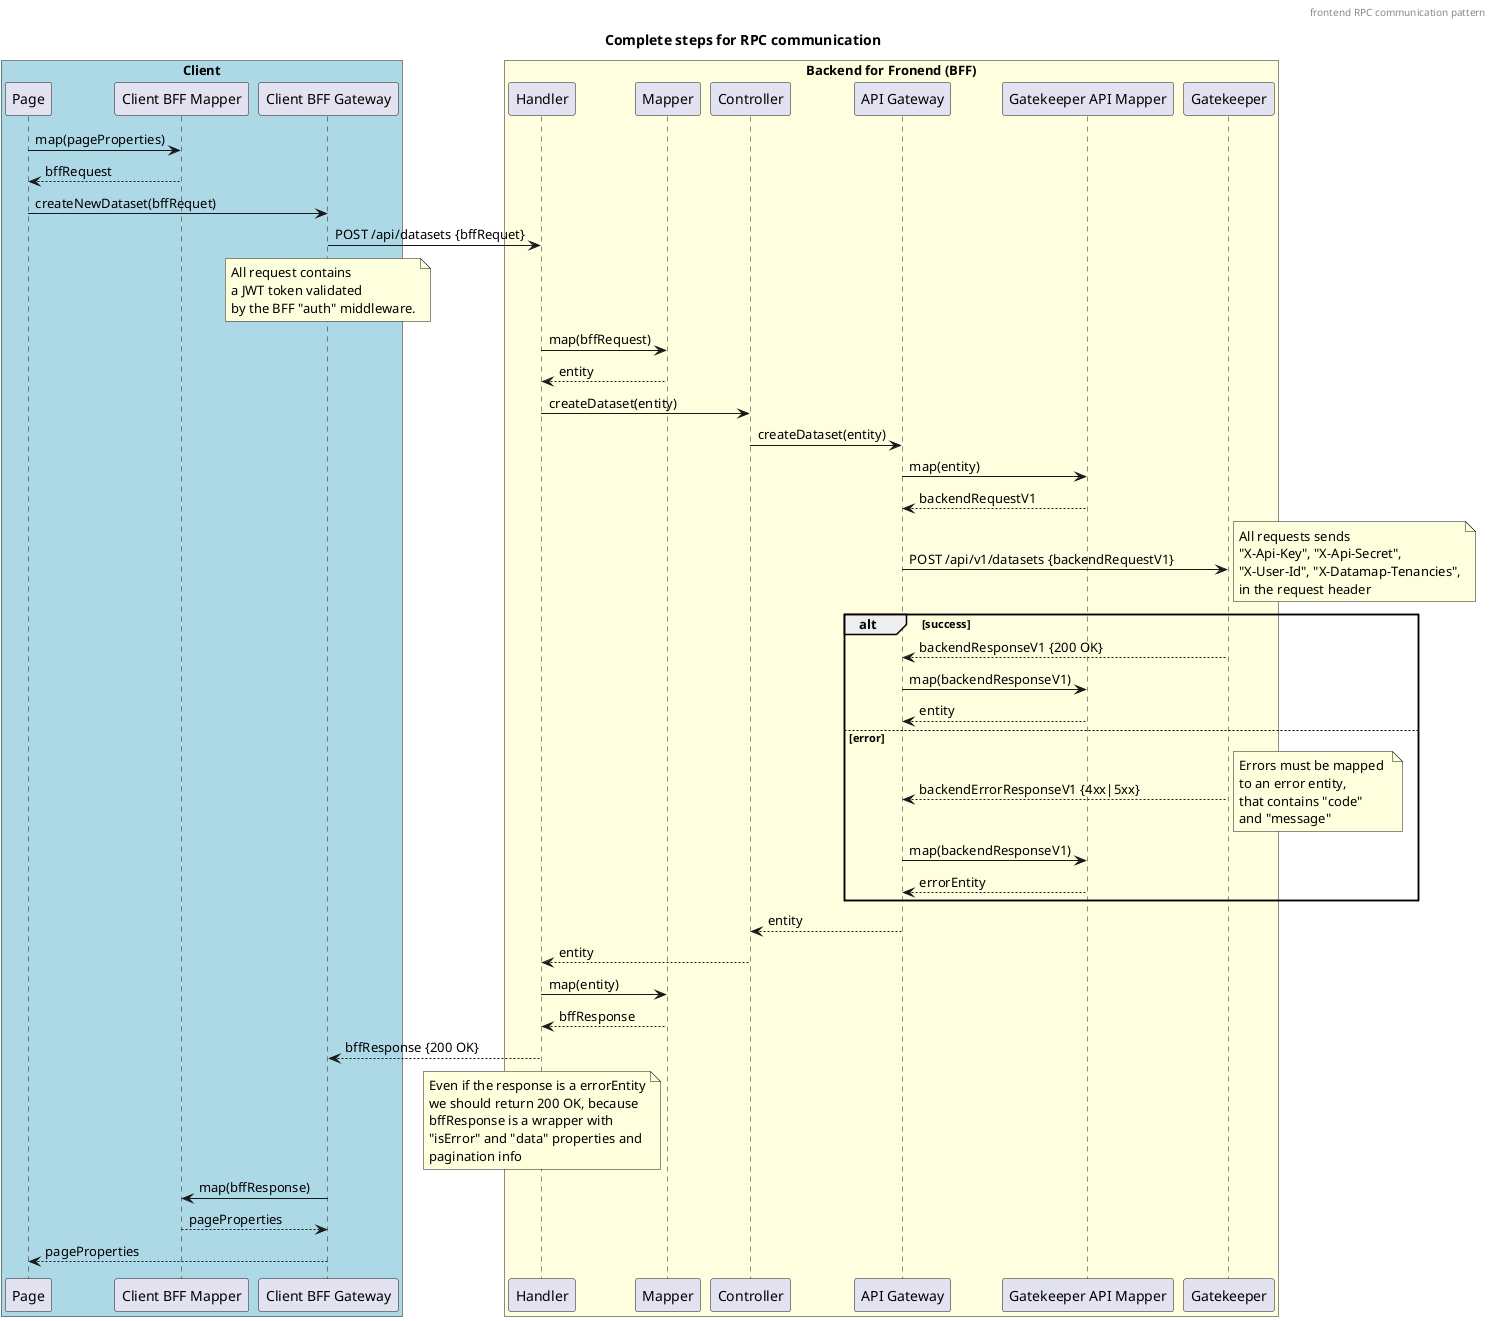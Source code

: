 @startuml frontendRPC

header frontend RPC communication pattern

title Complete steps for RPC communication

box "Client" #LightBlue
  participant pg as "Page"
  participant clientMapper as "Client BFF Mapper"
  participant bffGateway as "Client BFF Gateway"

  pg -> clientMapper: map(pageProperties)
  pg <-- clientMapper: bffRequest
  pg -> bffGateway: createNewDataset(bffRequet)

end box

box "Backend for Fronend (BFF)" #LightYellow
  participant apiHandler as "Handler"
  participant bffMapper as "Mapper"
  participant apiController as "Controller"
  participant apiGateway as "API Gateway"
  participant backendApiMapper as "Gatekeeper API Mapper"
  participant gatekeeper as "Gatekeeper"

  bffGateway -> apiHandler: POST /api/datasets {bffRequet}
  note over bffGateway
    All request contains
    a JWT token validated 
    by the BFF "auth" middleware.
  end note
  apiHandler -> bffMapper: map(bffRequest)
  apiHandler <-- bffMapper: entity

  apiHandler -> apiController: createDataset(entity)
  apiController -> apiGateway: createDataset(entity)
  apiGateway -> backendApiMapper: map(entity)
  apiGateway <-- backendApiMapper: backendRequestV1
  apiGateway -> gatekeeper: POST /api/v1/datasets {backendRequestV1}
  note right
    All requests sends 
    "X-Api-Key", "X-Api-Secret",
    "X-User-Id", "X-Datamap-Tenancies",
    in the request header
  end note

  alt success
    apiGateway <-- gatekeeper: backendResponseV1 {200 OK}
    apiGateway -> backendApiMapper: map(backendResponseV1)
    apiGateway <-- backendApiMapper: entity
  else error
    
    apiGateway <-- gatekeeper: backendErrorResponseV1 {4xx|5xx}
    note right
      Errors must be mapped 
      to an error entity, 
      that contains "code" 
      and "message"
    end note
    apiGateway -> backendApiMapper: map(backendResponseV1)
    apiGateway <-- backendApiMapper: errorEntity
  end alt

  apiController <-- apiGateway: entity
  apiController --> apiHandler: entity
  apiHandler -> bffMapper: map(entity)
  apiHandler <-- bffMapper: bffResponse
  apiHandler --> bffGateway: bffResponse {200 OK}
  note over apiHandler
  ' TODO Define how to paginated requests will work
  ' TODO Define response object that contains errorEntities
    Even if the response is a errorEntity
    we should return 200 OK, because
    bffResponse is a wrapper with
    "isError" and "data" properties and
    pagination info
  end note 
  bffGateway -> clientMapper: map(bffResponse)
  bffGateway <-- clientMapper: pageProperties
  pg <-- bffGateway: pageProperties

end box

@enduml